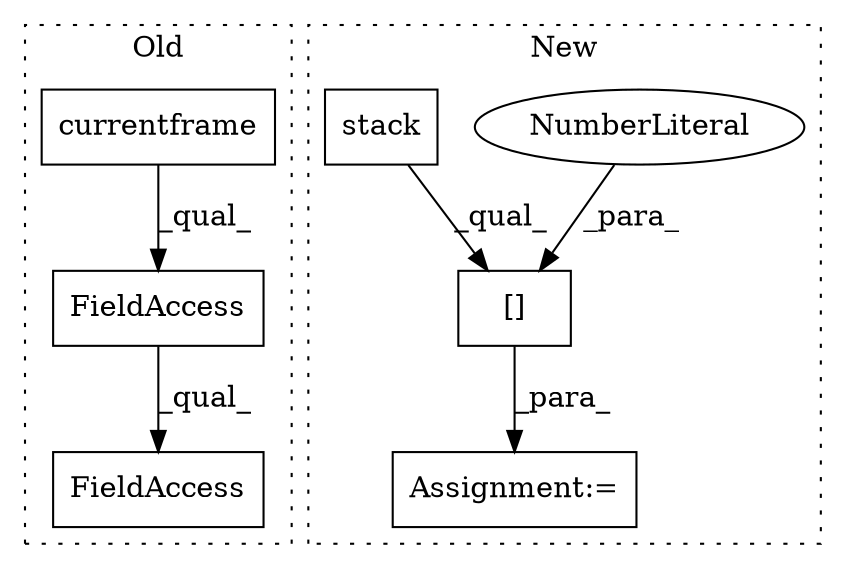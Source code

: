 digraph G {
subgraph cluster0 {
1 [label="currentframe" a="32" s="693" l="14" shape="box"];
5 [label="FieldAccess" a="22" s="685" l="29" shape="box"];
6 [label="FieldAccess" a="22" s="685" l="38" shape="box"];
label = "Old";
style="dotted";
}
subgraph cluster1 {
2 [label="[]" a="2" s="1110,1127" l="16,1" shape="box"];
3 [label="NumberLiteral" a="34" s="1126" l="1" shape="ellipse"];
4 [label="Assignment:=" a="7" s="1108" l="2" shape="box"];
7 [label="stack" a="32" s="1118" l="7" shape="box"];
label = "New";
style="dotted";
}
1 -> 5 [label="_qual_"];
2 -> 4 [label="_para_"];
3 -> 2 [label="_para_"];
5 -> 6 [label="_qual_"];
7 -> 2 [label="_qual_"];
}